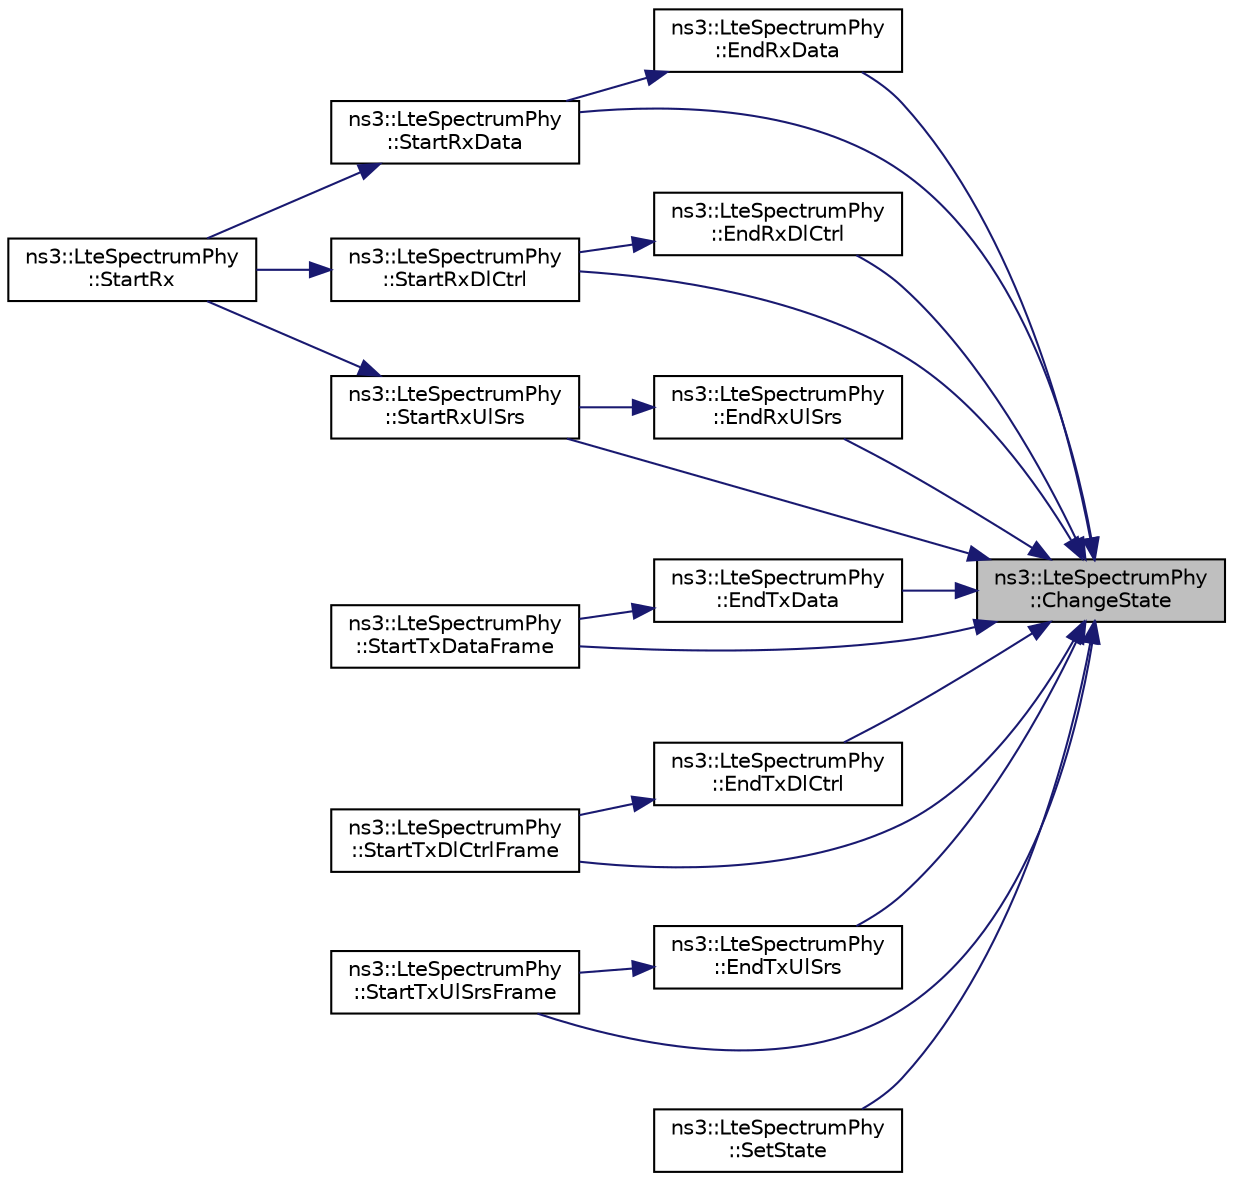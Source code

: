 digraph "ns3::LteSpectrumPhy::ChangeState"
{
 // LATEX_PDF_SIZE
  edge [fontname="Helvetica",fontsize="10",labelfontname="Helvetica",labelfontsize="10"];
  node [fontname="Helvetica",fontsize="10",shape=record];
  rankdir="RL";
  Node1 [label="ns3::LteSpectrumPhy\l::ChangeState",height=0.2,width=0.4,color="black", fillcolor="grey75", style="filled", fontcolor="black",tooltip="Change state function."];
  Node1 -> Node2 [dir="back",color="midnightblue",fontsize="10",style="solid",fontname="Helvetica"];
  Node2 [label="ns3::LteSpectrumPhy\l::EndRxData",height=0.2,width=0.4,color="black", fillcolor="white", style="filled",URL="$classns3_1_1_lte_spectrum_phy.html#adb0ef7ffaee60976d3b79f31fb3129ca",tooltip="End receive data function."];
  Node2 -> Node3 [dir="back",color="midnightblue",fontsize="10",style="solid",fontname="Helvetica"];
  Node3 [label="ns3::LteSpectrumPhy\l::StartRxData",height=0.2,width=0.4,color="black", fillcolor="white", style="filled",URL="$classns3_1_1_lte_spectrum_phy.html#a496c5216723459c21c02576f8a5056af",tooltip="Start receive data function."];
  Node3 -> Node4 [dir="back",color="midnightblue",fontsize="10",style="solid",fontname="Helvetica"];
  Node4 [label="ns3::LteSpectrumPhy\l::StartRx",height=0.2,width=0.4,color="black", fillcolor="white", style="filled",URL="$classns3_1_1_lte_spectrum_phy.html#af4041e1ab1f466d1c66b8f2f1c519657",tooltip="Notify the SpectrumPhy instance of an incoming signal."];
  Node1 -> Node5 [dir="back",color="midnightblue",fontsize="10",style="solid",fontname="Helvetica"];
  Node5 [label="ns3::LteSpectrumPhy\l::EndRxDlCtrl",height=0.2,width=0.4,color="black", fillcolor="white", style="filled",URL="$classns3_1_1_lte_spectrum_phy.html#a88ff185754afa38f1bceb9f1641bdabc",tooltip="End receive DL control function."];
  Node5 -> Node6 [dir="back",color="midnightblue",fontsize="10",style="solid",fontname="Helvetica"];
  Node6 [label="ns3::LteSpectrumPhy\l::StartRxDlCtrl",height=0.2,width=0.4,color="black", fillcolor="white", style="filled",URL="$classns3_1_1_lte_spectrum_phy.html#a2ea6de28b21dcae1c26d42aecac47341",tooltip="Start receive DL control function."];
  Node6 -> Node4 [dir="back",color="midnightblue",fontsize="10",style="solid",fontname="Helvetica"];
  Node1 -> Node7 [dir="back",color="midnightblue",fontsize="10",style="solid",fontname="Helvetica"];
  Node7 [label="ns3::LteSpectrumPhy\l::EndRxUlSrs",height=0.2,width=0.4,color="black", fillcolor="white", style="filled",URL="$classns3_1_1_lte_spectrum_phy.html#a71a205152af503902cd05d2f31f55227",tooltip="End receive UL SRS function."];
  Node7 -> Node8 [dir="back",color="midnightblue",fontsize="10",style="solid",fontname="Helvetica"];
  Node8 [label="ns3::LteSpectrumPhy\l::StartRxUlSrs",height=0.2,width=0.4,color="black", fillcolor="white", style="filled",URL="$classns3_1_1_lte_spectrum_phy.html#a3023664623c55b331bee210d6b3cc5a5",tooltip="Start receive UL SRS function."];
  Node8 -> Node4 [dir="back",color="midnightblue",fontsize="10",style="solid",fontname="Helvetica"];
  Node1 -> Node9 [dir="back",color="midnightblue",fontsize="10",style="solid",fontname="Helvetica"];
  Node9 [label="ns3::LteSpectrumPhy\l::EndTxData",height=0.2,width=0.4,color="black", fillcolor="white", style="filled",URL="$classns3_1_1_lte_spectrum_phy.html#a52f289e3692bf79dfe70d93c70e248fd",tooltip="End transmit data function."];
  Node9 -> Node10 [dir="back",color="midnightblue",fontsize="10",style="solid",fontname="Helvetica"];
  Node10 [label="ns3::LteSpectrumPhy\l::StartTxDataFrame",height=0.2,width=0.4,color="black", fillcolor="white", style="filled",URL="$classns3_1_1_lte_spectrum_phy.html#a46c1be2d6a6eac5e333cf83d261744af",tooltip="Start a transmission of data frame in DL and UL."];
  Node1 -> Node11 [dir="back",color="midnightblue",fontsize="10",style="solid",fontname="Helvetica"];
  Node11 [label="ns3::LteSpectrumPhy\l::EndTxDlCtrl",height=0.2,width=0.4,color="black", fillcolor="white", style="filled",URL="$classns3_1_1_lte_spectrum_phy.html#acc36ac9ddcc5daff49b55f106b97856c",tooltip="End transmit DL control function."];
  Node11 -> Node12 [dir="back",color="midnightblue",fontsize="10",style="solid",fontname="Helvetica"];
  Node12 [label="ns3::LteSpectrumPhy\l::StartTxDlCtrlFrame",height=0.2,width=0.4,color="black", fillcolor="white", style="filled",URL="$classns3_1_1_lte_spectrum_phy.html#aa8675acfda41553709799a9af7bb0b1c",tooltip="Start a transmission of control frame in DL."];
  Node1 -> Node13 [dir="back",color="midnightblue",fontsize="10",style="solid",fontname="Helvetica"];
  Node13 [label="ns3::LteSpectrumPhy\l::EndTxUlSrs",height=0.2,width=0.4,color="black", fillcolor="white", style="filled",URL="$classns3_1_1_lte_spectrum_phy.html#a7d2b8ee31f4ba86eb824da94fd2f6a34",tooltip="End transmit UL SRS function."];
  Node13 -> Node14 [dir="back",color="midnightblue",fontsize="10",style="solid",fontname="Helvetica"];
  Node14 [label="ns3::LteSpectrumPhy\l::StartTxUlSrsFrame",height=0.2,width=0.4,color="black", fillcolor="white", style="filled",URL="$classns3_1_1_lte_spectrum_phy.html#aea6bcc7e1aae88e314abe2db3d63f61b",tooltip="Start a transmission of control frame in UL."];
  Node1 -> Node15 [dir="back",color="midnightblue",fontsize="10",style="solid",fontname="Helvetica"];
  Node15 [label="ns3::LteSpectrumPhy\l::SetState",height=0.2,width=0.4,color="black", fillcolor="white", style="filled",URL="$classns3_1_1_lte_spectrum_phy.html#a13fa503d52656839a9e25ef5a973e426",tooltip="Set the state of the phy layer."];
  Node1 -> Node3 [dir="back",color="midnightblue",fontsize="10",style="solid",fontname="Helvetica"];
  Node1 -> Node6 [dir="back",color="midnightblue",fontsize="10",style="solid",fontname="Helvetica"];
  Node1 -> Node8 [dir="back",color="midnightblue",fontsize="10",style="solid",fontname="Helvetica"];
  Node1 -> Node10 [dir="back",color="midnightblue",fontsize="10",style="solid",fontname="Helvetica"];
  Node1 -> Node12 [dir="back",color="midnightblue",fontsize="10",style="solid",fontname="Helvetica"];
  Node1 -> Node14 [dir="back",color="midnightblue",fontsize="10",style="solid",fontname="Helvetica"];
}
